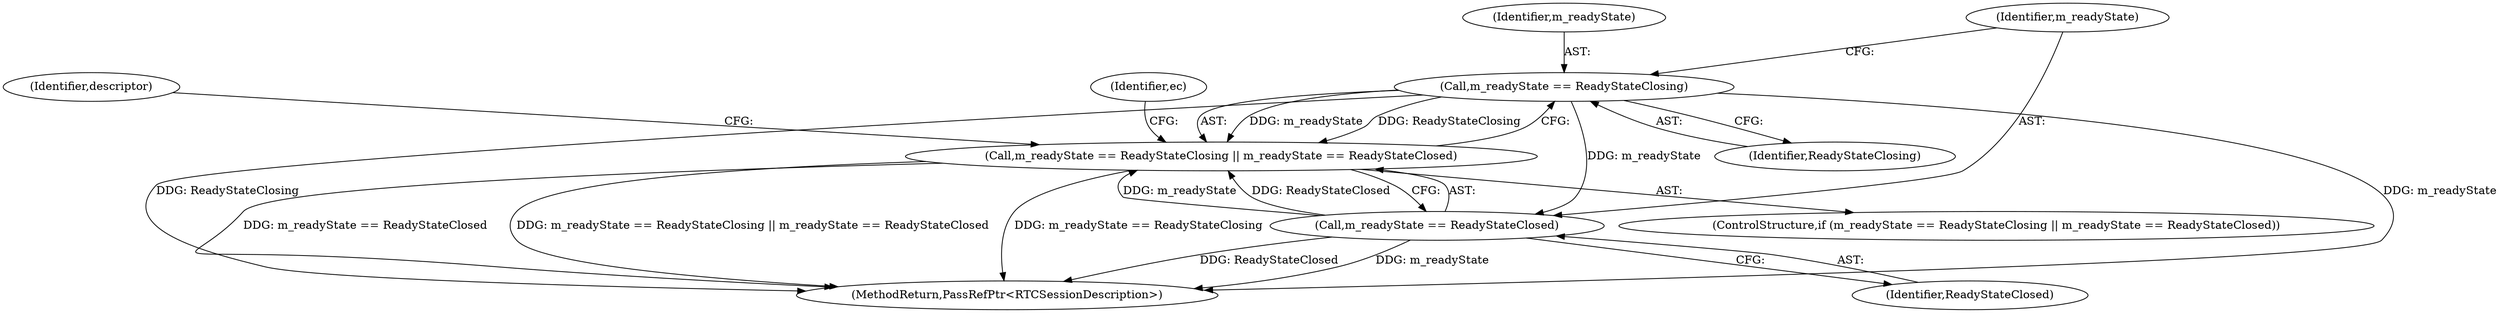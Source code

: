 digraph "1_Chrome_ab5e55ff333def909d025ac45da9ffa0d88a63f2_1@API" {
"1000105" [label="(Call,m_readyState == ReadyStateClosing)"];
"1000104" [label="(Call,m_readyState == ReadyStateClosing || m_readyState == ReadyStateClosed)"];
"1000108" [label="(Call,m_readyState == ReadyStateClosed)"];
"1000104" [label="(Call,m_readyState == ReadyStateClosing || m_readyState == ReadyStateClosed)"];
"1000133" [label="(MethodReturn,PassRefPtr<RTCSessionDescription>)"];
"1000110" [label="(Identifier,ReadyStateClosed)"];
"1000103" [label="(ControlStructure,if (m_readyState == ReadyStateClosing || m_readyState == ReadyStateClosed))"];
"1000107" [label="(Identifier,ReadyStateClosing)"];
"1000109" [label="(Identifier,m_readyState)"];
"1000108" [label="(Call,m_readyState == ReadyStateClosed)"];
"1000119" [label="(Identifier,descriptor)"];
"1000113" [label="(Identifier,ec)"];
"1000105" [label="(Call,m_readyState == ReadyStateClosing)"];
"1000106" [label="(Identifier,m_readyState)"];
"1000105" -> "1000104"  [label="AST: "];
"1000105" -> "1000107"  [label="CFG: "];
"1000106" -> "1000105"  [label="AST: "];
"1000107" -> "1000105"  [label="AST: "];
"1000109" -> "1000105"  [label="CFG: "];
"1000104" -> "1000105"  [label="CFG: "];
"1000105" -> "1000133"  [label="DDG: ReadyStateClosing"];
"1000105" -> "1000133"  [label="DDG: m_readyState"];
"1000105" -> "1000104"  [label="DDG: m_readyState"];
"1000105" -> "1000104"  [label="DDG: ReadyStateClosing"];
"1000105" -> "1000108"  [label="DDG: m_readyState"];
"1000104" -> "1000103"  [label="AST: "];
"1000104" -> "1000108"  [label="CFG: "];
"1000108" -> "1000104"  [label="AST: "];
"1000113" -> "1000104"  [label="CFG: "];
"1000119" -> "1000104"  [label="CFG: "];
"1000104" -> "1000133"  [label="DDG: m_readyState == ReadyStateClosed"];
"1000104" -> "1000133"  [label="DDG: m_readyState == ReadyStateClosing || m_readyState == ReadyStateClosed"];
"1000104" -> "1000133"  [label="DDG: m_readyState == ReadyStateClosing"];
"1000108" -> "1000104"  [label="DDG: m_readyState"];
"1000108" -> "1000104"  [label="DDG: ReadyStateClosed"];
"1000108" -> "1000110"  [label="CFG: "];
"1000109" -> "1000108"  [label="AST: "];
"1000110" -> "1000108"  [label="AST: "];
"1000108" -> "1000133"  [label="DDG: ReadyStateClosed"];
"1000108" -> "1000133"  [label="DDG: m_readyState"];
}
